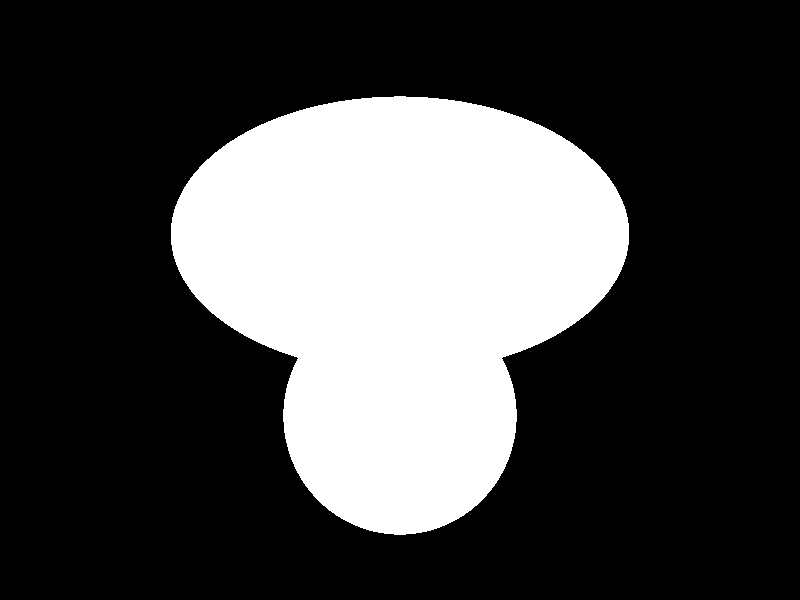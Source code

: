   #include "colors.inc"    background{Black}    camera {    angle 15    location <0,0,-10>    look_at <0,0,0>  }    //light_source { <10, 20, -10> color White }  light_source { <0, -10, -10> color White }    #declare StimBlob1 = blob {    threshold 0.2    //sfera (culo)    sphere { <0,0,0>, .8, 1      	translate <0, -0.4, 0.5>    	scale<1, 1, 1>    	rotate <0,0,0>    }    // lenticchia (muso/nasone)    sphere { <0,0,0>, .8, 1      	translate <0, 0, -0.5>    	scale<1.8, 0.6, 1.8>    	rotate <30,0,0>        }    // capsula (labbro inferiore)    sphere { <0,0,0>, .8, 1      	translate <0, 0, -0.5>    	scale<0.5, 0.5, 1>    	rotate <-45,0,0>      }  }    object{ StimBlob1   	rotate <0, 0, 0>  	translate <0, -0.18, 5>  	scale <0 1.02 0>  	pigment {White}   	finish {       phong 0.0       ambient 0.4 //0.3       diffuse 0.6    }  }